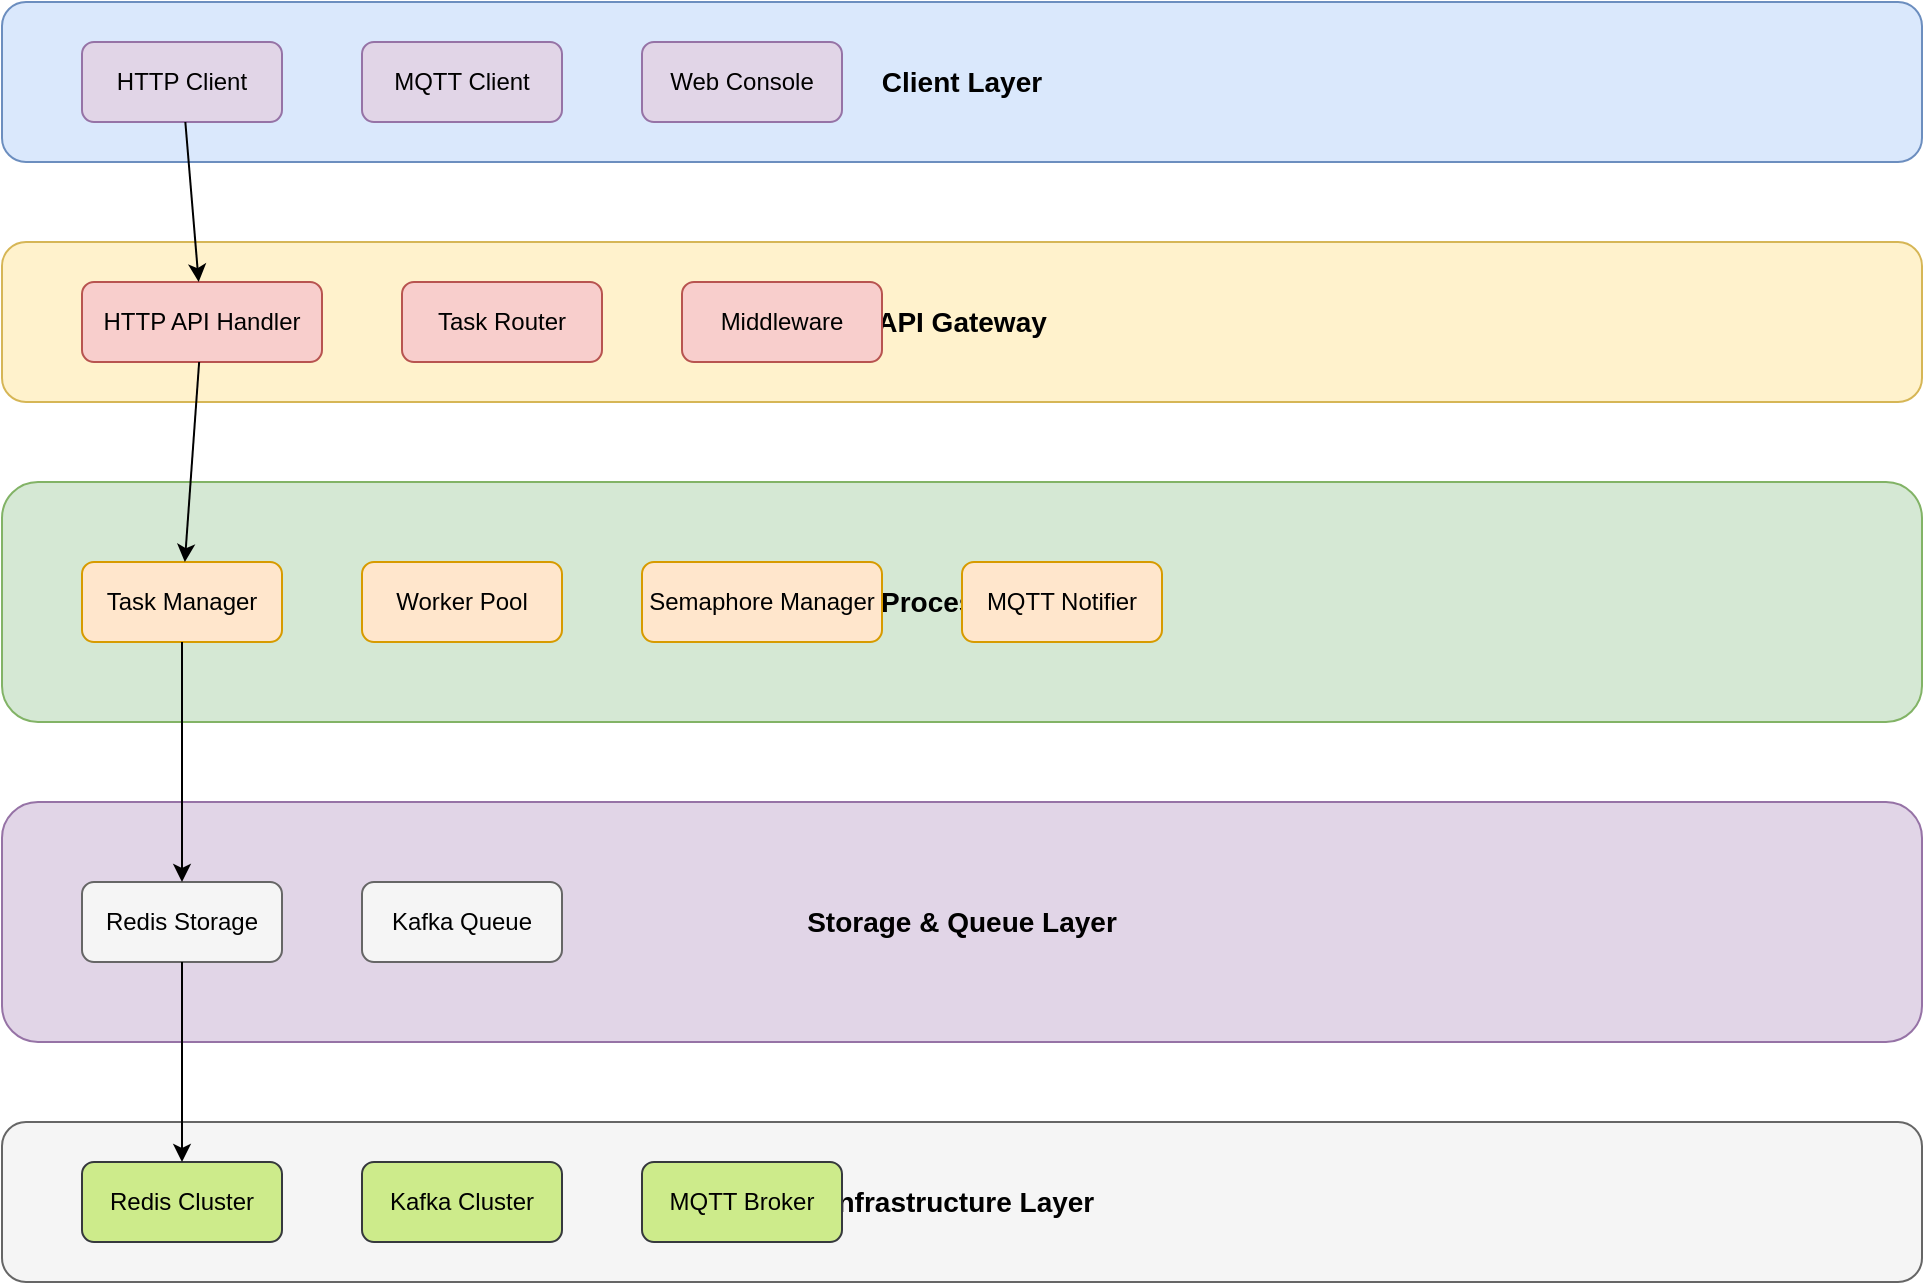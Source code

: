 <mxfile version="27.1.6">
  <diagram name="XQueue Architecture" id="xqueue-arch">
    <mxGraphModel dx="976" dy="629" grid="1" gridSize="10" guides="1" tooltips="1" connect="1" arrows="1" fold="1" page="1" pageScale="1" pageWidth="1169" pageHeight="827" math="0" shadow="0">
      <root>
        <mxCell id="0" />
        <mxCell id="1" parent="0" />
        <mxCell id="2" value="Client Layer" style="rounded=1;whiteSpace=wrap;html=1;fillColor=#dae8fc;strokeColor=#6c8ebf;fontStyle=1;fontSize=14;" parent="1" vertex="1">
          <mxGeometry x="80" y="40" width="960" height="80" as="geometry" />
        </mxCell>
        <mxCell id="3" value="HTTP Client" style="rounded=1;whiteSpace=wrap;html=1;fillColor=#e1d5e7;strokeColor=#9673a6;" parent="1" vertex="1">
          <mxGeometry x="120" y="60" width="100" height="40" as="geometry" />
        </mxCell>
        <mxCell id="4" value="MQTT Client" style="rounded=1;whiteSpace=wrap;html=1;fillColor=#e1d5e7;strokeColor=#9673a6;" parent="1" vertex="1">
          <mxGeometry x="260" y="60" width="100" height="40" as="geometry" />
        </mxCell>
        <mxCell id="5" value="Web Console" style="rounded=1;whiteSpace=wrap;html=1;fillColor=#e1d5e7;strokeColor=#9673a6;" parent="1" vertex="1">
          <mxGeometry x="400" y="60" width="100" height="40" as="geometry" />
        </mxCell>
        <mxCell id="6" value="API Gateway" style="rounded=1;whiteSpace=wrap;html=1;fillColor=#fff2cc;strokeColor=#d6b656;fontStyle=1;fontSize=14;" parent="1" vertex="1">
          <mxGeometry x="80" y="160" width="960" height="80" as="geometry" />
        </mxCell>
        <mxCell id="7" value="HTTP API Handler" style="rounded=1;whiteSpace=wrap;html=1;fillColor=#f8cecc;strokeColor=#b85450;" parent="1" vertex="1">
          <mxGeometry x="120" y="180" width="120" height="40" as="geometry" />
        </mxCell>
        <mxCell id="8" value="Task Router" style="rounded=1;whiteSpace=wrap;html=1;fillColor=#f8cecc;strokeColor=#b85450;" parent="1" vertex="1">
          <mxGeometry x="280" y="180" width="100" height="40" as="geometry" />
        </mxCell>
        <mxCell id="9" value="Middleware" style="rounded=1;whiteSpace=wrap;html=1;fillColor=#f8cecc;strokeColor=#b85450;" parent="1" vertex="1">
          <mxGeometry x="420" y="180" width="100" height="40" as="geometry" />
        </mxCell>
        <mxCell id="10" value="Core Processing Layer" style="rounded=1;whiteSpace=wrap;html=1;fillColor=#d5e8d4;strokeColor=#82b366;fontStyle=1;fontSize=14;" parent="1" vertex="1">
          <mxGeometry x="80" y="280" width="960" height="120" as="geometry" />
        </mxCell>
        <mxCell id="11" value="Task Manager" style="rounded=1;whiteSpace=wrap;html=1;fillColor=#ffe6cc;strokeColor=#d79b00;" parent="1" vertex="1">
          <mxGeometry x="120" y="320" width="100" height="40" as="geometry" />
        </mxCell>
        <mxCell id="12" value="Worker Pool" style="rounded=1;whiteSpace=wrap;html=1;fillColor=#ffe6cc;strokeColor=#d79b00;" parent="1" vertex="1">
          <mxGeometry x="260" y="320" width="100" height="40" as="geometry" />
        </mxCell>
        <mxCell id="13" value="Semaphore Manager" style="rounded=1;whiteSpace=wrap;html=1;fillColor=#ffe6cc;strokeColor=#d79b00;" parent="1" vertex="1">
          <mxGeometry x="400" y="320" width="120" height="40" as="geometry" />
        </mxCell>
        <mxCell id="14" value="MQTT Notifier" style="rounded=1;whiteSpace=wrap;html=1;fillColor=#ffe6cc;strokeColor=#d79b00;" parent="1" vertex="1">
          <mxGeometry x="560" y="320" width="100" height="40" as="geometry" />
        </mxCell>
        <mxCell id="15" value="Storage &amp; Queue Layer" style="rounded=1;whiteSpace=wrap;html=1;fillColor=#e1d5e7;strokeColor=#9673a6;fontStyle=1;fontSize=14;" parent="1" vertex="1">
          <mxGeometry x="80" y="440" width="960" height="120" as="geometry" />
        </mxCell>
        <mxCell id="16" value="Redis Storage" style="rounded=1;whiteSpace=wrap;html=1;fillColor=#f5f5f5;strokeColor=#666666;" parent="1" vertex="1">
          <mxGeometry x="120" y="480" width="100" height="40" as="geometry" />
        </mxCell>
        <mxCell id="17" value="Kafka Queue" style="rounded=1;whiteSpace=wrap;html=1;fillColor=#f5f5f5;strokeColor=#666666;" parent="1" vertex="1">
          <mxGeometry x="260" y="480" width="100" height="40" as="geometry" />
        </mxCell>
        <mxCell id="18" value="Infrastructure Layer" style="rounded=1;whiteSpace=wrap;html=1;fillColor=#f5f5f5;strokeColor=#666666;fontStyle=1;fontSize=14;" parent="1" vertex="1">
          <mxGeometry x="80" y="600" width="960" height="80" as="geometry" />
        </mxCell>
        <mxCell id="19" value="Redis Cluster" style="rounded=1;whiteSpace=wrap;html=1;fillColor=#cdeb8b;strokeColor=#36393d;" parent="1" vertex="1">
          <mxGeometry x="120" y="620" width="100" height="40" as="geometry" />
        </mxCell>
        <mxCell id="20" value="Kafka Cluster" style="rounded=1;whiteSpace=wrap;html=1;fillColor=#cdeb8b;strokeColor=#36393d;" parent="1" vertex="1">
          <mxGeometry x="260" y="620" width="100" height="40" as="geometry" />
        </mxCell>
        <mxCell id="21" value="MQTT Broker" style="rounded=1;whiteSpace=wrap;html=1;fillColor=#cdeb8b;strokeColor=#36393d;" parent="1" vertex="1">
          <mxGeometry x="400" y="620" width="100" height="40" as="geometry" />
        </mxCell>
        <mxCell id="22" value="" style="endArrow=classic;html=1;rounded=0;" parent="1" source="3" target="7" edge="1">
          <mxGeometry width="50" height="50" relative="1" as="geometry">
            <mxPoint x="170" y="120" as="sourcePoint" />
            <mxPoint x="170" y="170" as="targetPoint" />
          </mxGeometry>
        </mxCell>
        <mxCell id="23" value="" style="endArrow=classic;html=1;rounded=0;" parent="1" source="7" target="11" edge="1">
          <mxGeometry width="50" height="50" relative="1" as="geometry">
            <mxPoint x="170" y="240" as="sourcePoint" />
            <mxPoint x="170" y="310" as="targetPoint" />
          </mxGeometry>
        </mxCell>
        <mxCell id="24" value="" style="endArrow=classic;html=1;rounded=0;" parent="1" source="11" target="16" edge="1">
          <mxGeometry width="50" height="50" relative="1" as="geometry">
            <mxPoint x="170" y="370" as="sourcePoint" />
            <mxPoint x="170" y="470" as="targetPoint" />
          </mxGeometry>
        </mxCell>
        <mxCell id="25" value="" style="endArrow=classic;html=1;rounded=0;" parent="1" source="16" target="19" edge="1">
          <mxGeometry width="50" height="50" relative="1" as="geometry">
            <mxPoint x="170" y="530" as="sourcePoint" />
            <mxPoint x="170" y="610" as="targetPoint" />
          </mxGeometry>
        </mxCell>
      </root>
    </mxGraphModel>
  </diagram>
</mxfile>
